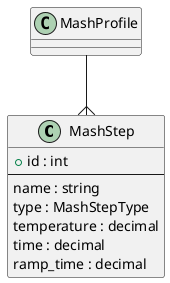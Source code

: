 @startuml
class "MashStep" as MashStep {
    + id : int
    --
    name : string                           /' Mash Step Name '/
    type : MashStepType                     /' MashStepType id '/
    temperature : decimal                   /' EngUnit: C, Temperature '/
    time : decimal                          /' EngUnit: min, Time '/
    ramp_time : decimal                     /' EngUnit: min, Ramp Time '/
}

MashProfile --{ MashStep
@enduml